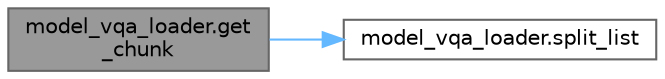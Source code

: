 digraph "model_vqa_loader.get_chunk"
{
 // LATEX_PDF_SIZE
  bgcolor="transparent";
  edge [fontname=Helvetica,fontsize=10,labelfontname=Helvetica,labelfontsize=10];
  node [fontname=Helvetica,fontsize=10,shape=box,height=0.2,width=0.4];
  rankdir="LR";
  Node1 [id="Node000001",label="model_vqa_loader.get\l_chunk",height=0.2,width=0.4,color="gray40", fillcolor="grey60", style="filled", fontcolor="black",tooltip=" "];
  Node1 -> Node2 [id="edge2_Node000001_Node000002",color="steelblue1",style="solid",tooltip=" "];
  Node2 [id="Node000002",label="model_vqa_loader.split_list",height=0.2,width=0.4,color="grey40", fillcolor="white", style="filled",URL="$namespacemodel__vqa__loader.html#af588f841f5f3834caa9757ea276650b3",tooltip=" "];
}
